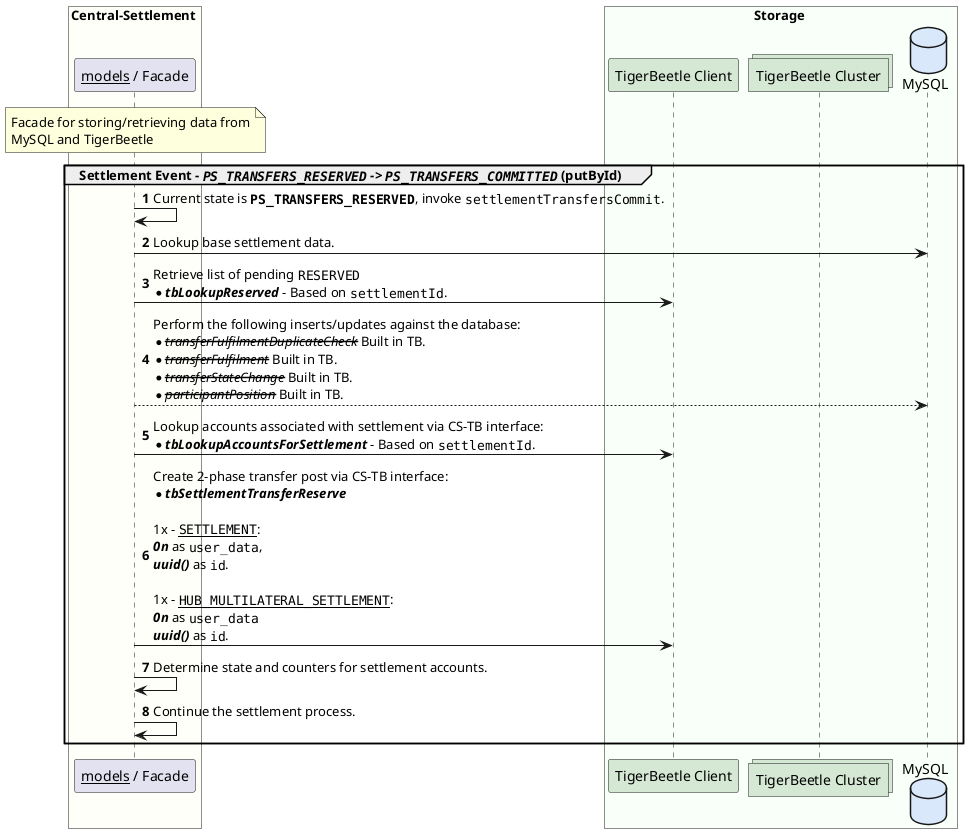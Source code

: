 @startuml

box Central-Settlement #FFFFF9
    participant "__models__ / Facade" as cs_facade

    note over cs_facade
        Facade for storing/retrieving data from
        MySQL and TigerBeetle
    end note
end box

box Storage #F9FFF9
	participant "TigerBeetle Client" as tb_client #D5E8D4
	collections "TigerBeetle Cluster" as tb_nodes #D5E8D4
	database "MySQL" as cl_db #DAE8FC
end box

autonumber
group Settlement Event - //""PS_TRANSFERS_RESERVED"" -> ""PS_TRANSFERS_COMMITTED""// (putById)
    cs_facade -> cs_facade : Current state is **""PS_TRANSFERS_RESERVED""**, invoke ""settlementTransfersCommit"".
    cs_facade -> cl_db : Lookup base settlement data.
    cs_facade -> tb_client : Retrieve list of pending ""RESERVED""\n*//**tbLookupReserved**// - Based on ""settlementId"".
    cs_facade --> cl_db : Perform the following inserts/updates against the database:\n*--//transferFulfilmentDuplicateCheck//-- Built in TB.\n*--//transferFulfilment//-- Built in TB.\n*--//transferStateChange//-- Built in TB.\n*--//participantPosition//-- Built in TB.
    cs_facade -> tb_client : Lookup accounts associated with settlement via CS-TB interface:\n*//**tbLookupAccountsForSettlement**// - Based on ""settlementId"".
    cs_facade -> tb_client : Create 2-phase transfer post via CS-TB interface:\n*//**tbSettlementTransferReserve**//\n\n1x - __""SETTLEMENT""__:\n**//0n//** as ""user_data"", \n**//uuid()//** as ""id"".\n\n1x - __""HUB_MULTILATERAL_SETTLEMENT""__:\n**//0n//** as ""user_data""\n**//uuid()//** as ""id"".
    cs_facade -> cs_facade : Determine state and counters for settlement accounts.
    cs_facade -> cs_facade : Continue the settlement process.
end

@enduml
